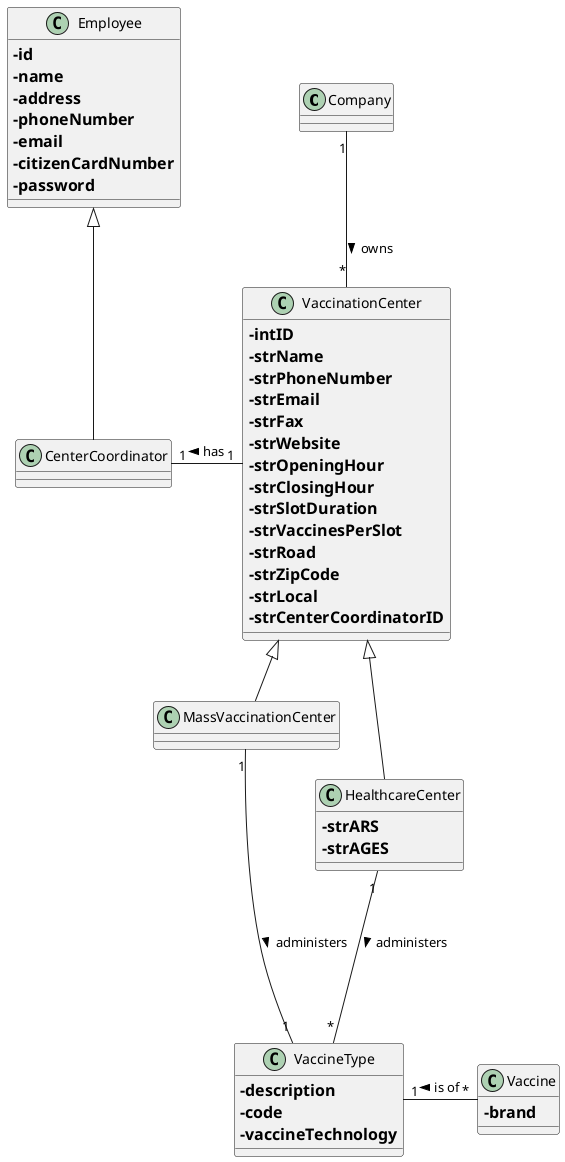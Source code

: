 @startuml
'https://plantuml.com/class-diagram
'!pragma layout smetana

class Company

class VaccineType{
==-description
==-code
==-vaccineTechnology
}

class Vaccine{
==-brand
}

class VaccinationCenter{
==-intID
==-strName
==-strPhoneNumber
==-strEmail
==-strFax
==-strWebsite
==-strOpeningHour
==-strClosingHour
==-strSlotDuration
==-strVaccinesPerSlot
==-strRoad
==-strZipCode
==-strLocal
==-strCenterCoordinatorID
}

class CenterCoordinator extends Employee{
}

class Employee{
==-id
==-name
==-address
==-phoneNumber
==-email
==-citizenCardNumber
==-password
}

class MassVaccinationCenter extends VaccinationCenter{

}

class HealthcareCenter extends VaccinationCenter{
==-strARS
==-strAGES
}

Company "1" -down- "*" VaccinationCenter: owns >
VaccinationCenter "1" -left- "1" CenterCoordinator: has >
MassVaccinationCenter "1" --down-- "1" VaccineType: administers >
HealthcareCenter "1" -down- "*" VaccineType: administers >
Vaccine "*" --left-- "1" VaccineType: is of >

@enduml